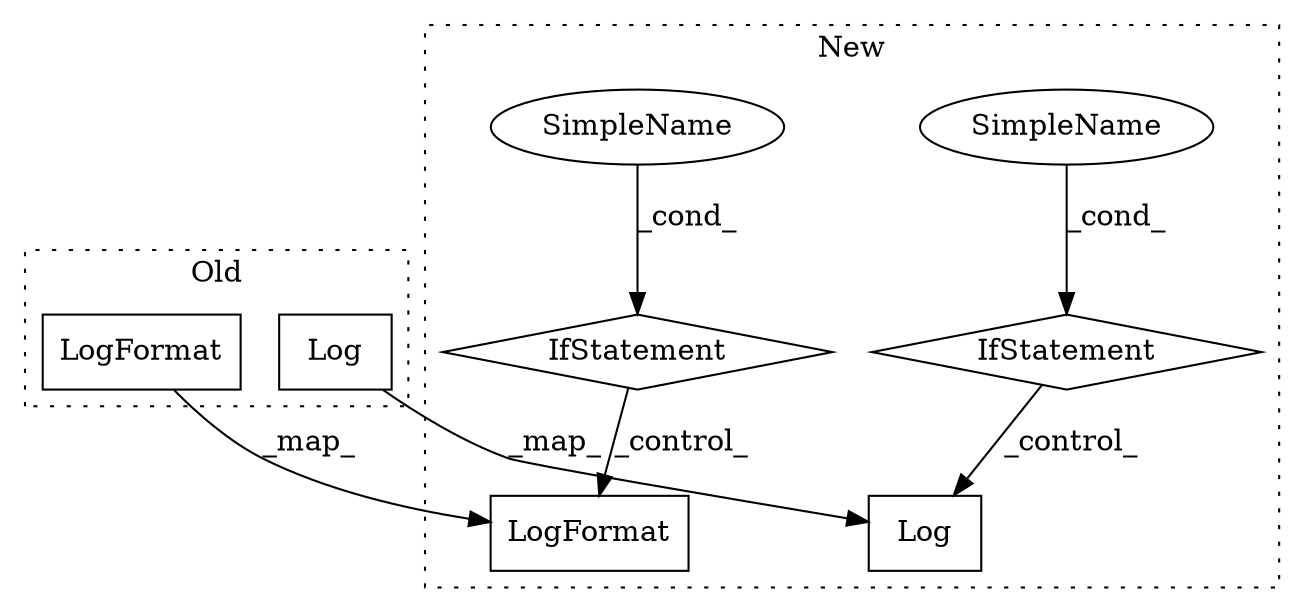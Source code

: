 digraph G {
subgraph cluster0 {
1 [label="LogFormat" a="32" s="11139,11210" l="10,1" shape="box"];
5 [label="Log" a="32" s="11043,11087" l="4,1" shape="box"];
label = "Old";
style="dotted";
}
subgraph cluster1 {
2 [label="LogFormat" a="32" s="11642,11713" l="10,1" shape="box"];
3 [label="IfStatement" a="25" s="11576,11596" l="4,18" shape="diamond"];
4 [label="Log" a="32" s="11468,11512" l="4,1" shape="box"];
6 [label="IfStatement" a="25" s="11402,11422" l="4,18" shape="diamond"];
7 [label="SimpleName" a="42" s="11580" l="16" shape="ellipse"];
8 [label="SimpleName" a="42" s="11406" l="16" shape="ellipse"];
label = "New";
style="dotted";
}
1 -> 2 [label="_map_"];
3 -> 2 [label="_control_"];
5 -> 4 [label="_map_"];
6 -> 4 [label="_control_"];
7 -> 3 [label="_cond_"];
8 -> 6 [label="_cond_"];
}